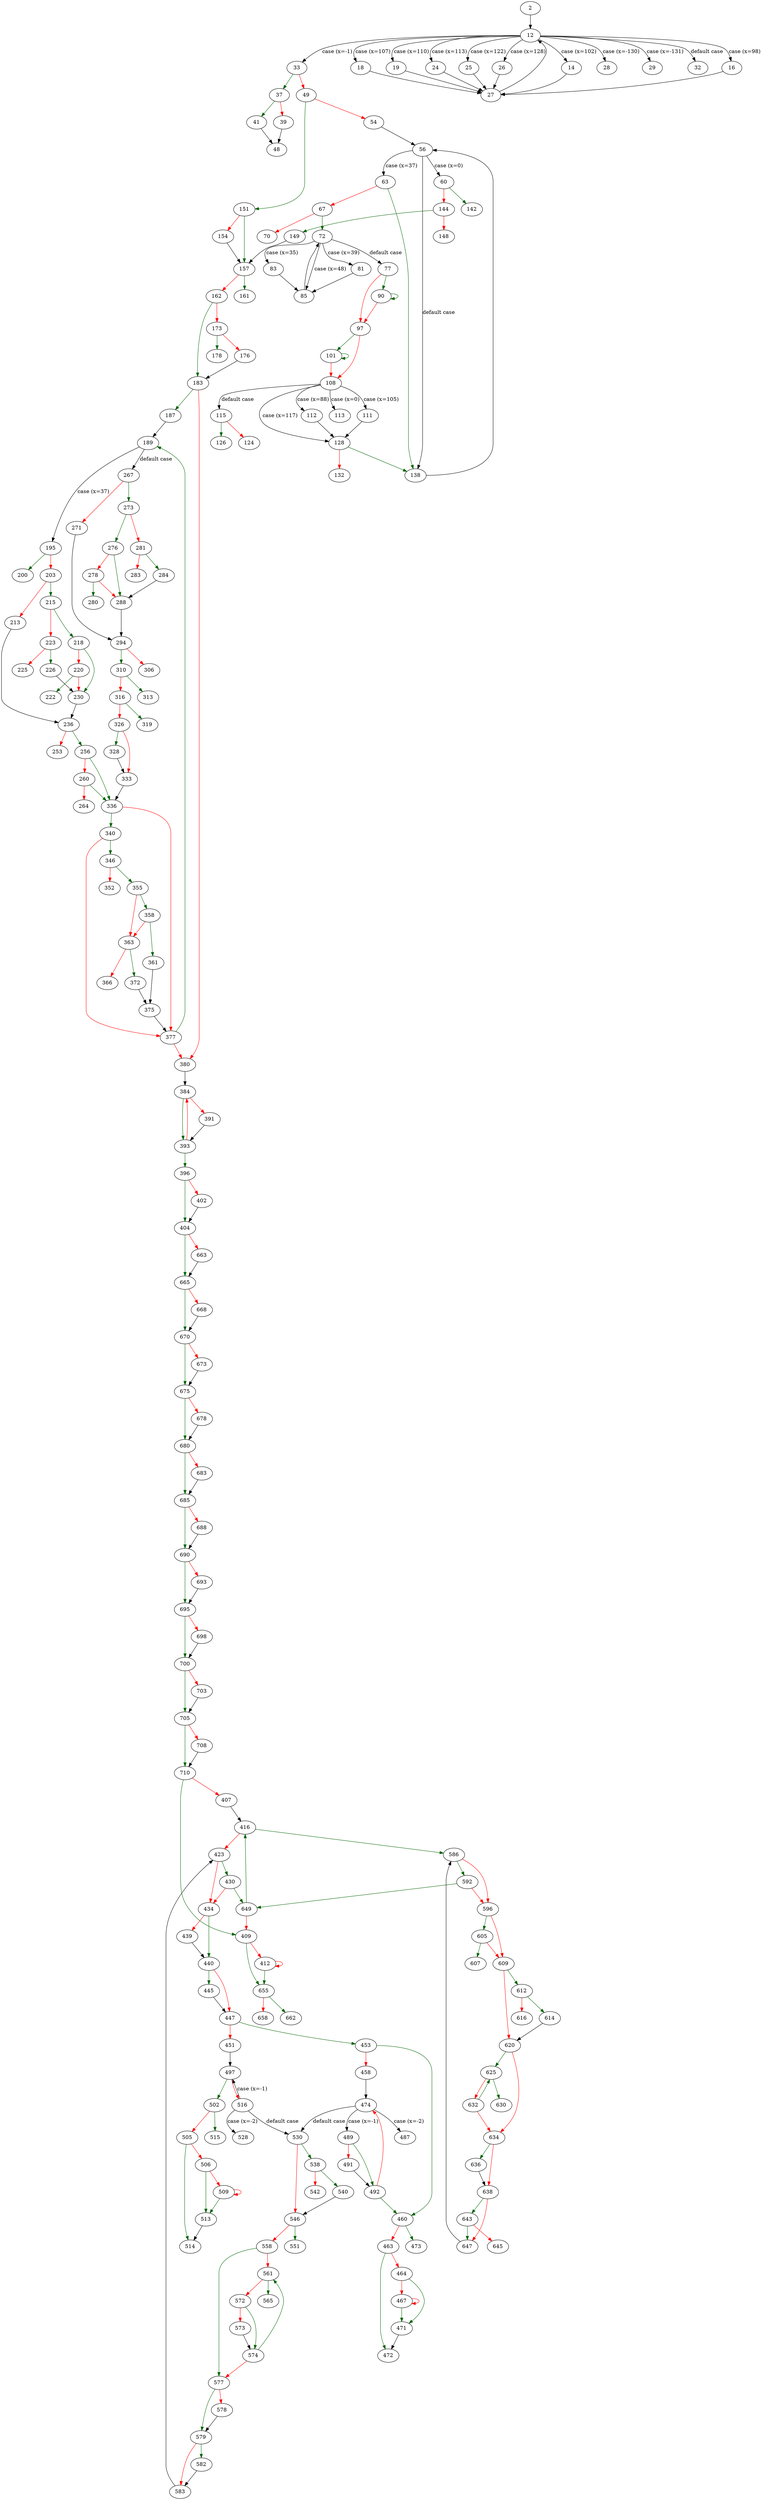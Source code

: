 strict digraph "main" {
	// Node definitions.
	2 [entry=true];
	12;
	33;
	14;
	16;
	18;
	19;
	24;
	25;
	26;
	28;
	29;
	32;
	27;
	37;
	49;
	41;
	39;
	48;
	151;
	54;
	56;
	60;
	63;
	138;
	142;
	144;
	67;
	72;
	70;
	85;
	81;
	83;
	77;
	90;
	97;
	101;
	108;
	111;
	128;
	112;
	113;
	115;
	126;
	124;
	132;
	149;
	148;
	157;
	154;
	161;
	162;
	183;
	173;
	178;
	176;
	187;
	380;
	189;
	195;
	267;
	200;
	203;
	215;
	213;
	236;
	218;
	223;
	230;
	220;
	222;
	226;
	225;
	256;
	253;
	336;
	260;
	264;
	273;
	271;
	294;
	276;
	281;
	288;
	278;
	280;
	284;
	283;
	310;
	306;
	313;
	316;
	319;
	326;
	328;
	333;
	340;
	377;
	346;
	355;
	352;
	358;
	363;
	361;
	375;
	372;
	366;
	384;
	393;
	391;
	396;
	404;
	402;
	665;
	663;
	407;
	416;
	409;
	655;
	412;
	586;
	423;
	430;
	434;
	649;
	440;
	439;
	445;
	447;
	453;
	451;
	497;
	460;
	458;
	474;
	473;
	463;
	472;
	464;
	471;
	467;
	487;
	489;
	530;
	492;
	491;
	502;
	516;
	515;
	505;
	514;
	506;
	513;
	509;
	528;
	538;
	546;
	540;
	542;
	551;
	558;
	577;
	561;
	565;
	572;
	574;
	573;
	579;
	578;
	582;
	583;
	592;
	596;
	605;
	609;
	607;
	612;
	620;
	614;
	616;
	625;
	634;
	630;
	632;
	636;
	638;
	643;
	647;
	645;
	662;
	658;
	670;
	668;
	675;
	673;
	680;
	678;
	685;
	683;
	690;
	688;
	695;
	693;
	700;
	698;
	705;
	703;
	710;
	708;

	// Edge definitions.
	2 -> 12;
	12 -> 33 [
		cond="case (x=-1)"
		label="case (x=-1)"
	];
	12 -> 14 [
		cond="case (x=102)"
		label="case (x=102)"
	];
	12 -> 16 [
		cond="case (x=98)"
		label="case (x=98)"
	];
	12 -> 18 [
		cond="case (x=107)"
		label="case (x=107)"
	];
	12 -> 19 [
		cond="case (x=110)"
		label="case (x=110)"
	];
	12 -> 24 [
		cond="case (x=113)"
		label="case (x=113)"
	];
	12 -> 25 [
		cond="case (x=122)"
		label="case (x=122)"
	];
	12 -> 26 [
		cond="case (x=128)"
		label="case (x=128)"
	];
	12 -> 28 [
		cond="case (x=-130)"
		label="case (x=-130)"
	];
	12 -> 29 [
		cond="case (x=-131)"
		label="case (x=-131)"
	];
	12 -> 32 [
		cond="default case"
		label="default case"
	];
	33 -> 37 [
		color=darkgreen
		cond=true
	];
	33 -> 49 [
		color=red
		cond=false
	];
	14 -> 27;
	16 -> 27;
	18 -> 27;
	19 -> 27;
	24 -> 27;
	25 -> 27;
	26 -> 27;
	27 -> 12;
	37 -> 41 [
		color=darkgreen
		cond=true
	];
	37 -> 39 [
		color=red
		cond=false
	];
	49 -> 151 [
		color=darkgreen
		cond=true
	];
	49 -> 54 [
		color=red
		cond=false
	];
	41 -> 48;
	39 -> 48;
	151 -> 157 [
		color=darkgreen
		cond=true
	];
	151 -> 154 [
		color=red
		cond=false
	];
	54 -> 56;
	56 -> 60 [
		cond="case (x=0)"
		label="case (x=0)"
	];
	56 -> 63 [
		cond="case (x=37)"
		label="case (x=37)"
	];
	56 -> 138 [
		cond="default case"
		label="default case"
	];
	60 -> 142 [
		color=darkgreen
		cond=true
	];
	60 -> 144 [
		color=red
		cond=false
	];
	63 -> 138 [
		color=darkgreen
		cond=true
	];
	63 -> 67 [
		color=red
		cond=false
	];
	138 -> 56;
	144 -> 149 [
		color=darkgreen
		cond=true
	];
	144 -> 148 [
		color=red
		cond=false
	];
	67 -> 72 [
		color=darkgreen
		cond=true
	];
	67 -> 70 [
		color=red
		cond=false
	];
	72 -> 85 [
		cond="case (x=48)"
		label="case (x=48)"
	];
	72 -> 81 [
		cond="case (x=39)"
		label="case (x=39)"
	];
	72 -> 83 [
		cond="case (x=35)"
		label="case (x=35)"
	];
	72 -> 77 [
		cond="default case"
		label="default case"
	];
	85 -> 72;
	81 -> 85;
	83 -> 85;
	77 -> 90 [
		color=darkgreen
		cond=true
	];
	77 -> 97 [
		color=red
		cond=false
	];
	90 -> 90 [
		color=darkgreen
		cond=true
	];
	90 -> 97 [
		color=red
		cond=false
	];
	97 -> 101 [
		color=darkgreen
		cond=true
	];
	97 -> 108 [
		color=red
		cond=false
	];
	101 -> 101 [
		color=darkgreen
		cond=true
	];
	101 -> 108 [
		color=red
		cond=false
	];
	108 -> 111 [
		cond="case (x=105)"
		label="case (x=105)"
	];
	108 -> 128 [
		cond="case (x=117)"
		label="case (x=117)"
	];
	108 -> 112 [
		cond="case (x=88)"
		label="case (x=88)"
	];
	108 -> 113 [
		cond="case (x=0)"
		label="case (x=0)"
	];
	108 -> 115 [
		cond="default case"
		label="default case"
	];
	111 -> 128;
	128 -> 138 [
		color=darkgreen
		cond=true
	];
	128 -> 132 [
		color=red
		cond=false
	];
	112 -> 128;
	115 -> 126 [
		color=darkgreen
		cond=true
	];
	115 -> 124 [
		color=red
		cond=false
	];
	149 -> 157;
	157 -> 161 [
		color=darkgreen
		cond=true
	];
	157 -> 162 [
		color=red
		cond=false
	];
	154 -> 157;
	162 -> 183 [
		color=darkgreen
		cond=true
	];
	162 -> 173 [
		color=red
		cond=false
	];
	183 -> 187 [
		color=darkgreen
		cond=true
	];
	183 -> 380 [
		color=red
		cond=false
	];
	173 -> 178 [
		color=darkgreen
		cond=true
	];
	173 -> 176 [
		color=red
		cond=false
	];
	176 -> 183;
	187 -> 189;
	380 -> 384;
	189 -> 195 [
		cond="case (x=37)"
		label="case (x=37)"
	];
	189 -> 267 [
		cond="default case"
		label="default case"
	];
	195 -> 200 [
		color=darkgreen
		cond=true
	];
	195 -> 203 [
		color=red
		cond=false
	];
	267 -> 273 [
		color=darkgreen
		cond=true
	];
	267 -> 271 [
		color=red
		cond=false
	];
	203 -> 215 [
		color=darkgreen
		cond=true
	];
	203 -> 213 [
		color=red
		cond=false
	];
	215 -> 218 [
		color=darkgreen
		cond=true
	];
	215 -> 223 [
		color=red
		cond=false
	];
	213 -> 236;
	236 -> 256 [
		color=darkgreen
		cond=true
	];
	236 -> 253 [
		color=red
		cond=false
	];
	218 -> 230 [
		color=darkgreen
		cond=true
	];
	218 -> 220 [
		color=red
		cond=false
	];
	223 -> 226 [
		color=darkgreen
		cond=true
	];
	223 -> 225 [
		color=red
		cond=false
	];
	230 -> 236;
	220 -> 230 [
		color=red
		cond=false
	];
	220 -> 222 [
		color=darkgreen
		cond=true
	];
	226 -> 230;
	256 -> 336 [
		color=darkgreen
		cond=true
	];
	256 -> 260 [
		color=red
		cond=false
	];
	336 -> 340 [
		color=darkgreen
		cond=true
	];
	336 -> 377 [
		color=red
		cond=false
	];
	260 -> 336 [
		color=darkgreen
		cond=true
	];
	260 -> 264 [
		color=red
		cond=false
	];
	273 -> 276 [
		color=darkgreen
		cond=true
	];
	273 -> 281 [
		color=red
		cond=false
	];
	271 -> 294;
	294 -> 310 [
		color=darkgreen
		cond=true
	];
	294 -> 306 [
		color=red
		cond=false
	];
	276 -> 288 [
		color=darkgreen
		cond=true
	];
	276 -> 278 [
		color=red
		cond=false
	];
	281 -> 284 [
		color=darkgreen
		cond=true
	];
	281 -> 283 [
		color=red
		cond=false
	];
	288 -> 294;
	278 -> 288 [
		color=red
		cond=false
	];
	278 -> 280 [
		color=darkgreen
		cond=true
	];
	284 -> 288;
	310 -> 313 [
		color=darkgreen
		cond=true
	];
	310 -> 316 [
		color=red
		cond=false
	];
	316 -> 319 [
		color=darkgreen
		cond=true
	];
	316 -> 326 [
		color=red
		cond=false
	];
	326 -> 328 [
		color=darkgreen
		cond=true
	];
	326 -> 333 [
		color=red
		cond=false
	];
	328 -> 333;
	333 -> 336;
	340 -> 377 [
		color=red
		cond=false
	];
	340 -> 346 [
		color=darkgreen
		cond=true
	];
	377 -> 380 [
		color=red
		cond=false
	];
	377 -> 189 [
		color=darkgreen
		cond=true
	];
	346 -> 355 [
		color=darkgreen
		cond=true
	];
	346 -> 352 [
		color=red
		cond=false
	];
	355 -> 358 [
		color=darkgreen
		cond=true
	];
	355 -> 363 [
		color=red
		cond=false
	];
	358 -> 363 [
		color=red
		cond=false
	];
	358 -> 361 [
		color=darkgreen
		cond=true
	];
	363 -> 372 [
		color=darkgreen
		cond=true
	];
	363 -> 366 [
		color=red
		cond=false
	];
	361 -> 375;
	375 -> 377;
	372 -> 375;
	384 -> 393 [
		color=darkgreen
		cond=true
	];
	384 -> 391 [
		color=red
		cond=false
	];
	393 -> 384 [
		color=red
		cond=false
	];
	393 -> 396 [
		color=darkgreen
		cond=true
	];
	391 -> 393;
	396 -> 404 [
		color=darkgreen
		cond=true
	];
	396 -> 402 [
		color=red
		cond=false
	];
	404 -> 665 [
		color=darkgreen
		cond=true
	];
	404 -> 663 [
		color=red
		cond=false
	];
	402 -> 404;
	665 -> 670 [
		color=darkgreen
		cond=true
	];
	665 -> 668 [
		color=red
		cond=false
	];
	663 -> 665;
	407 -> 416;
	416 -> 586 [
		color=darkgreen
		cond=true
	];
	416 -> 423 [
		color=red
		cond=false
	];
	409 -> 655 [
		color=darkgreen
		cond=true
	];
	409 -> 412 [
		color=red
		cond=false
	];
	655 -> 662 [
		color=darkgreen
		cond=true
	];
	655 -> 658 [
		color=red
		cond=false
	];
	412 -> 655 [
		color=darkgreen
		cond=true
	];
	412 -> 412 [
		color=red
		cond=false
	];
	586 -> 592 [
		color=darkgreen
		cond=true
	];
	586 -> 596 [
		color=red
		cond=false
	];
	423 -> 430 [
		color=darkgreen
		cond=true
	];
	423 -> 434 [
		color=red
		cond=false
	];
	430 -> 434 [
		color=red
		cond=false
	];
	430 -> 649 [
		color=darkgreen
		cond=true
	];
	434 -> 440 [
		color=darkgreen
		cond=true
	];
	434 -> 439 [
		color=red
		cond=false
	];
	649 -> 416 [
		color=darkgreen
		cond=true
	];
	649 -> 409 [
		color=red
		cond=false
	];
	440 -> 445 [
		color=darkgreen
		cond=true
	];
	440 -> 447 [
		color=red
		cond=false
	];
	439 -> 440;
	445 -> 447;
	447 -> 453 [
		color=darkgreen
		cond=true
	];
	447 -> 451 [
		color=red
		cond=false
	];
	453 -> 460 [
		color=darkgreen
		cond=true
	];
	453 -> 458 [
		color=red
		cond=false
	];
	451 -> 497;
	497 -> 502 [
		color=darkgreen
		cond=true
	];
	497 -> 516 [
		color=red
		cond=false
	];
	460 -> 473 [
		color=darkgreen
		cond=true
	];
	460 -> 463 [
		color=red
		cond=false
	];
	458 -> 474;
	474 -> 487 [
		cond="case (x=-2)"
		label="case (x=-2)"
	];
	474 -> 489 [
		cond="case (x=-1)"
		label="case (x=-1)"
	];
	474 -> 530 [
		cond="default case"
		label="default case"
	];
	463 -> 472 [
		color=darkgreen
		cond=true
	];
	463 -> 464 [
		color=red
		cond=false
	];
	464 -> 471 [
		color=darkgreen
		cond=true
	];
	464 -> 467 [
		color=red
		cond=false
	];
	471 -> 472;
	467 -> 471 [
		color=darkgreen
		cond=true
	];
	467 -> 467 [
		color=red
		cond=false
	];
	489 -> 492 [
		color=darkgreen
		cond=true
	];
	489 -> 491 [
		color=red
		cond=false
	];
	530 -> 538 [
		color=darkgreen
		cond=true
	];
	530 -> 546 [
		color=red
		cond=false
	];
	492 -> 460 [
		color=darkgreen
		cond=true
	];
	492 -> 474 [
		color=red
		cond=false
	];
	491 -> 492;
	502 -> 515 [
		color=darkgreen
		cond=true
	];
	502 -> 505 [
		color=red
		cond=false
	];
	516 -> 497 [
		cond="case (x=-1)"
		label="case (x=-1)"
	];
	516 -> 530 [
		cond="default case"
		label="default case"
	];
	516 -> 528 [
		cond="case (x=-2)"
		label="case (x=-2)"
	];
	505 -> 514 [
		color=darkgreen
		cond=true
	];
	505 -> 506 [
		color=red
		cond=false
	];
	506 -> 513 [
		color=darkgreen
		cond=true
	];
	506 -> 509 [
		color=red
		cond=false
	];
	513 -> 514;
	509 -> 513 [
		color=darkgreen
		cond=true
	];
	509 -> 509 [
		color=red
		cond=false
	];
	538 -> 540 [
		color=darkgreen
		cond=true
	];
	538 -> 542 [
		color=red
		cond=false
	];
	546 -> 551 [
		color=darkgreen
		cond=true
	];
	546 -> 558 [
		color=red
		cond=false
	];
	540 -> 546;
	558 -> 577 [
		color=darkgreen
		cond=true
	];
	558 -> 561 [
		color=red
		cond=false
	];
	577 -> 579 [
		color=darkgreen
		cond=true
	];
	577 -> 578 [
		color=red
		cond=false
	];
	561 -> 565 [
		color=darkgreen
		cond=true
	];
	561 -> 572 [
		color=red
		cond=false
	];
	572 -> 574 [
		color=darkgreen
		cond=true
	];
	572 -> 573 [
		color=red
		cond=false
	];
	574 -> 577 [
		color=red
		cond=false
	];
	574 -> 561 [
		color=darkgreen
		cond=true
	];
	573 -> 574;
	579 -> 582 [
		color=darkgreen
		cond=true
	];
	579 -> 583 [
		color=red
		cond=false
	];
	578 -> 579;
	582 -> 583;
	583 -> 423;
	592 -> 649 [
		color=darkgreen
		cond=true
	];
	592 -> 596 [
		color=red
		cond=false
	];
	596 -> 605 [
		color=darkgreen
		cond=true
	];
	596 -> 609 [
		color=red
		cond=false
	];
	605 -> 609 [
		color=red
		cond=false
	];
	605 -> 607 [
		color=darkgreen
		cond=true
	];
	609 -> 612 [
		color=darkgreen
		cond=true
	];
	609 -> 620 [
		color=red
		cond=false
	];
	612 -> 614 [
		color=darkgreen
		cond=true
	];
	612 -> 616 [
		color=red
		cond=false
	];
	620 -> 625 [
		color=darkgreen
		cond=true
	];
	620 -> 634 [
		color=red
		cond=false
	];
	614 -> 620;
	625 -> 630 [
		color=darkgreen
		cond=true
	];
	625 -> 632 [
		color=red
		cond=false
	];
	634 -> 636 [
		color=darkgreen
		cond=true
	];
	634 -> 638 [
		color=red
		cond=false
	];
	632 -> 625 [
		color=darkgreen
		cond=true
	];
	632 -> 634 [
		color=red
		cond=false
	];
	636 -> 638;
	638 -> 643 [
		color=darkgreen
		cond=true
	];
	638 -> 647 [
		color=red
		cond=false
	];
	643 -> 647 [
		color=darkgreen
		cond=true
	];
	643 -> 645 [
		color=red
		cond=false
	];
	647 -> 586;
	670 -> 675 [
		color=darkgreen
		cond=true
	];
	670 -> 673 [
		color=red
		cond=false
	];
	668 -> 670;
	675 -> 680 [
		color=darkgreen
		cond=true
	];
	675 -> 678 [
		color=red
		cond=false
	];
	673 -> 675;
	680 -> 685 [
		color=darkgreen
		cond=true
	];
	680 -> 683 [
		color=red
		cond=false
	];
	678 -> 680;
	685 -> 690 [
		color=darkgreen
		cond=true
	];
	685 -> 688 [
		color=red
		cond=false
	];
	683 -> 685;
	690 -> 695 [
		color=darkgreen
		cond=true
	];
	690 -> 693 [
		color=red
		cond=false
	];
	688 -> 690;
	695 -> 700 [
		color=darkgreen
		cond=true
	];
	695 -> 698 [
		color=red
		cond=false
	];
	693 -> 695;
	700 -> 705 [
		color=darkgreen
		cond=true
	];
	700 -> 703 [
		color=red
		cond=false
	];
	698 -> 700;
	705 -> 710 [
		color=darkgreen
		cond=true
	];
	705 -> 708 [
		color=red
		cond=false
	];
	703 -> 705;
	710 -> 407 [
		color=red
		cond=false
	];
	710 -> 409 [
		color=darkgreen
		cond=true
	];
	708 -> 710;
}
